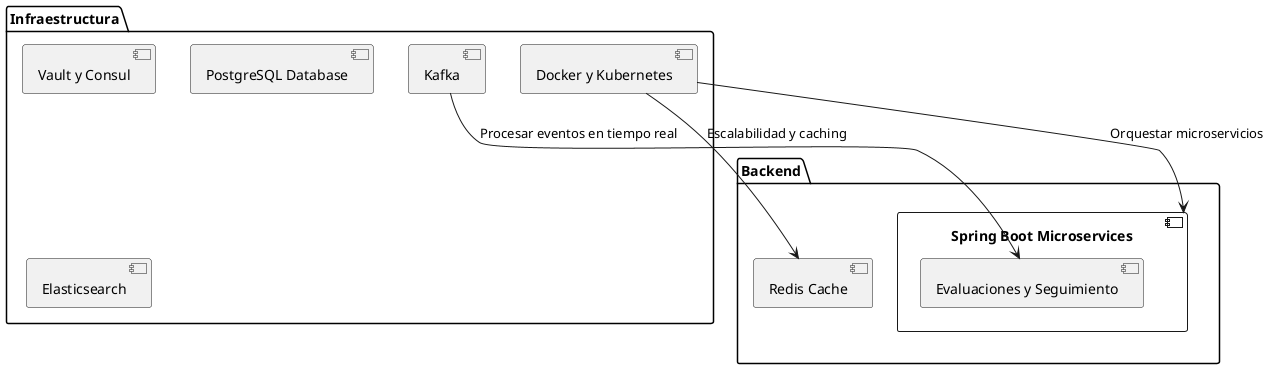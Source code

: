 @startuml



package "Backend" {
    
    component "Spring Boot Microservices" as Microservices {
        component "Evaluaciones y Seguimiento" as Evaluaciones
    }
    
    component "Redis Cache" as Redis
}

package "Infraestructura" {
    component "Vault y Consul" as VaultConsul
    component "Kafka" as Kafka
    component "PostgreSQL Database" as PostgreSQL
    component "Elasticsearch" as Elastic
    component "Docker y Kubernetes" as DockerK8s
}


Kafka --> Evaluaciones : Procesar eventos en tiempo real

DockerK8s --> Microservices : Orquestar microservicios
DockerK8s --> Redis : Escalabilidad y caching



@enduml
